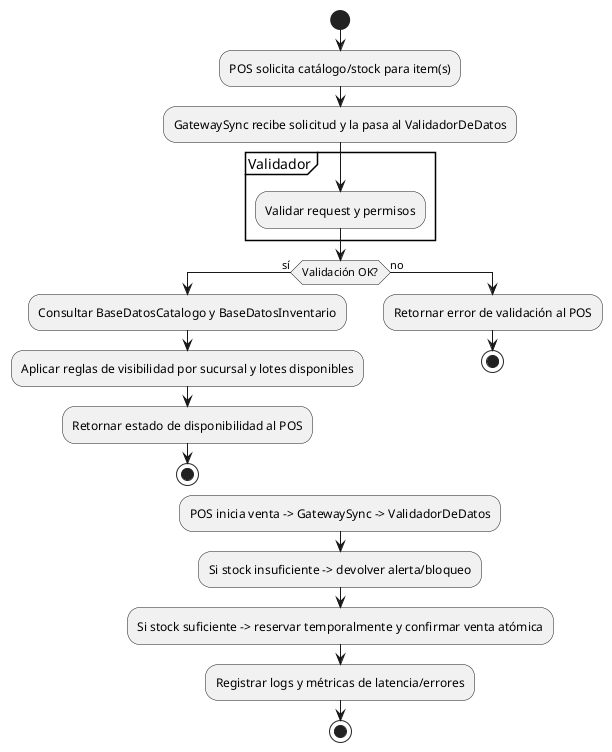 @startuml
start
:POS solicita catálogo/stock para item(s);
:GatewaySync recibe solicitud y la pasa al ValidadorDeDatos;
partition Validador {
  :Validar request y permisos;
}
if (Validación OK?) then (sí)
  :Consultar BaseDatosCatalogo y BaseDatosInventario;
  :Aplicar reglas de visibilidad por sucursal y lotes disponibles;
  :Retornar estado de disponibilidad al POS;
  stop
else (no)
  :Retornar error de validación al POS;
  stop
endif

' Flujo de venta desde POS (reserva temporal y bloqueo)
:POS inicia venta -> GatewaySync -> ValidadorDeDatos;
:Si stock insuficiente -> devolver alerta/bloqueo;
:Si stock suficiente -> reservar temporalmente y confirmar venta atómica;
:Registrar logs y métricas de latencia/errores;
stop
@enduml
